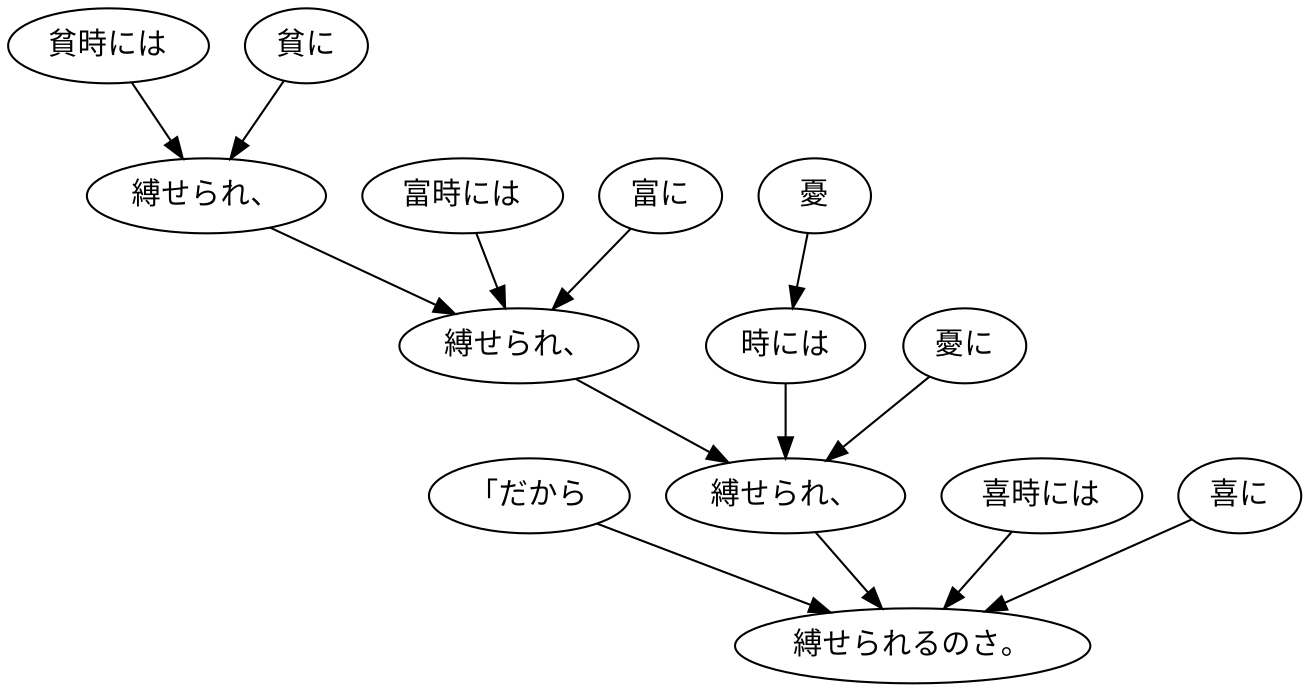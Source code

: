 digraph graph8551 {
	node0 [label="「だから"];
	node1 [label="貧時には"];
	node2 [label="貧に"];
	node3 [label="縛せられ、"];
	node4 [label="富時には"];
	node5 [label="富に"];
	node6 [label="縛せられ、"];
	node7 [label="憂"];
	node8 [label="時には"];
	node9 [label="憂に"];
	node10 [label="縛せられ、"];
	node11 [label="喜時には"];
	node12 [label="喜に"];
	node13 [label="縛せられるのさ。"];
	node0 -> node13;
	node1 -> node3;
	node2 -> node3;
	node3 -> node6;
	node4 -> node6;
	node5 -> node6;
	node6 -> node10;
	node7 -> node8;
	node8 -> node10;
	node9 -> node10;
	node10 -> node13;
	node11 -> node13;
	node12 -> node13;
}

